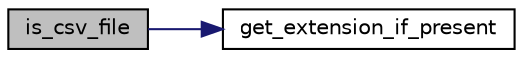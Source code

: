 digraph "is_csv_file"
{
  edge [fontname="Helvetica",fontsize="10",labelfontname="Helvetica",labelfontsize="10"];
  node [fontname="Helvetica",fontsize="10",shape=record];
  rankdir="LR";
  Node9385 [label="is_csv_file",height=0.2,width=0.4,color="black", fillcolor="grey75", style="filled", fontcolor="black"];
  Node9385 -> Node9386 [color="midnightblue",fontsize="10",style="solid",fontname="Helvetica"];
  Node9386 [label="get_extension_if_present",height=0.2,width=0.4,color="black", fillcolor="white", style="filled",URL="$d4/d74/util_8_c.html#a737197cad3c39e9690cbc9931edcba6b"];
}

